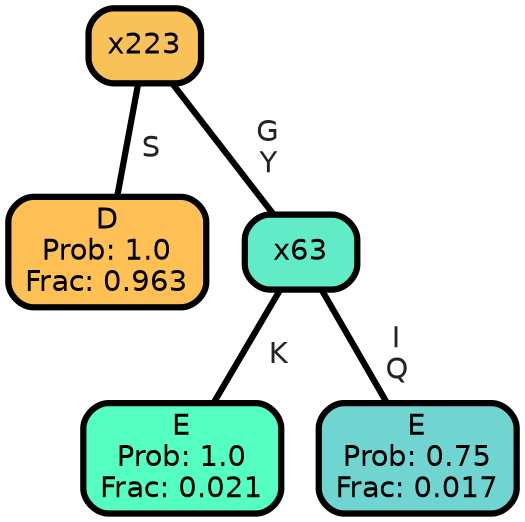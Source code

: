 graph Tree {
node [shape=box, style="filled, rounded",color="black",penwidth="3",fontcolor="black",                 fontname=helvetica] ;
graph [ranksep="0 equally", splines=straight,                 bgcolor=transparent, dpi=200] ;
edge [fontname=helvetica, fontweight=bold,fontcolor=grey14,color=black] ;
0 [label="D
Prob: 1.0
Frac: 0.963", fillcolor="#ffc155"] ;
1 [label="x223", fillcolor="#f9c259"] ;
2 [label="E
Prob: 1.0
Frac: 0.021", fillcolor="#55ffc1"] ;
3 [label="x63", fillcolor="#61ecc7"] ;
4 [label="E
Prob: 0.75
Frac: 0.017", fillcolor="#70d4d0"] ;
1 -- 0 [label=" S",penwidth=3] ;
1 -- 3 [label=" G\n Y",penwidth=3] ;
3 -- 2 [label=" K",penwidth=3] ;
3 -- 4 [label=" I\n Q",penwidth=3] ;
{rank = same;}}